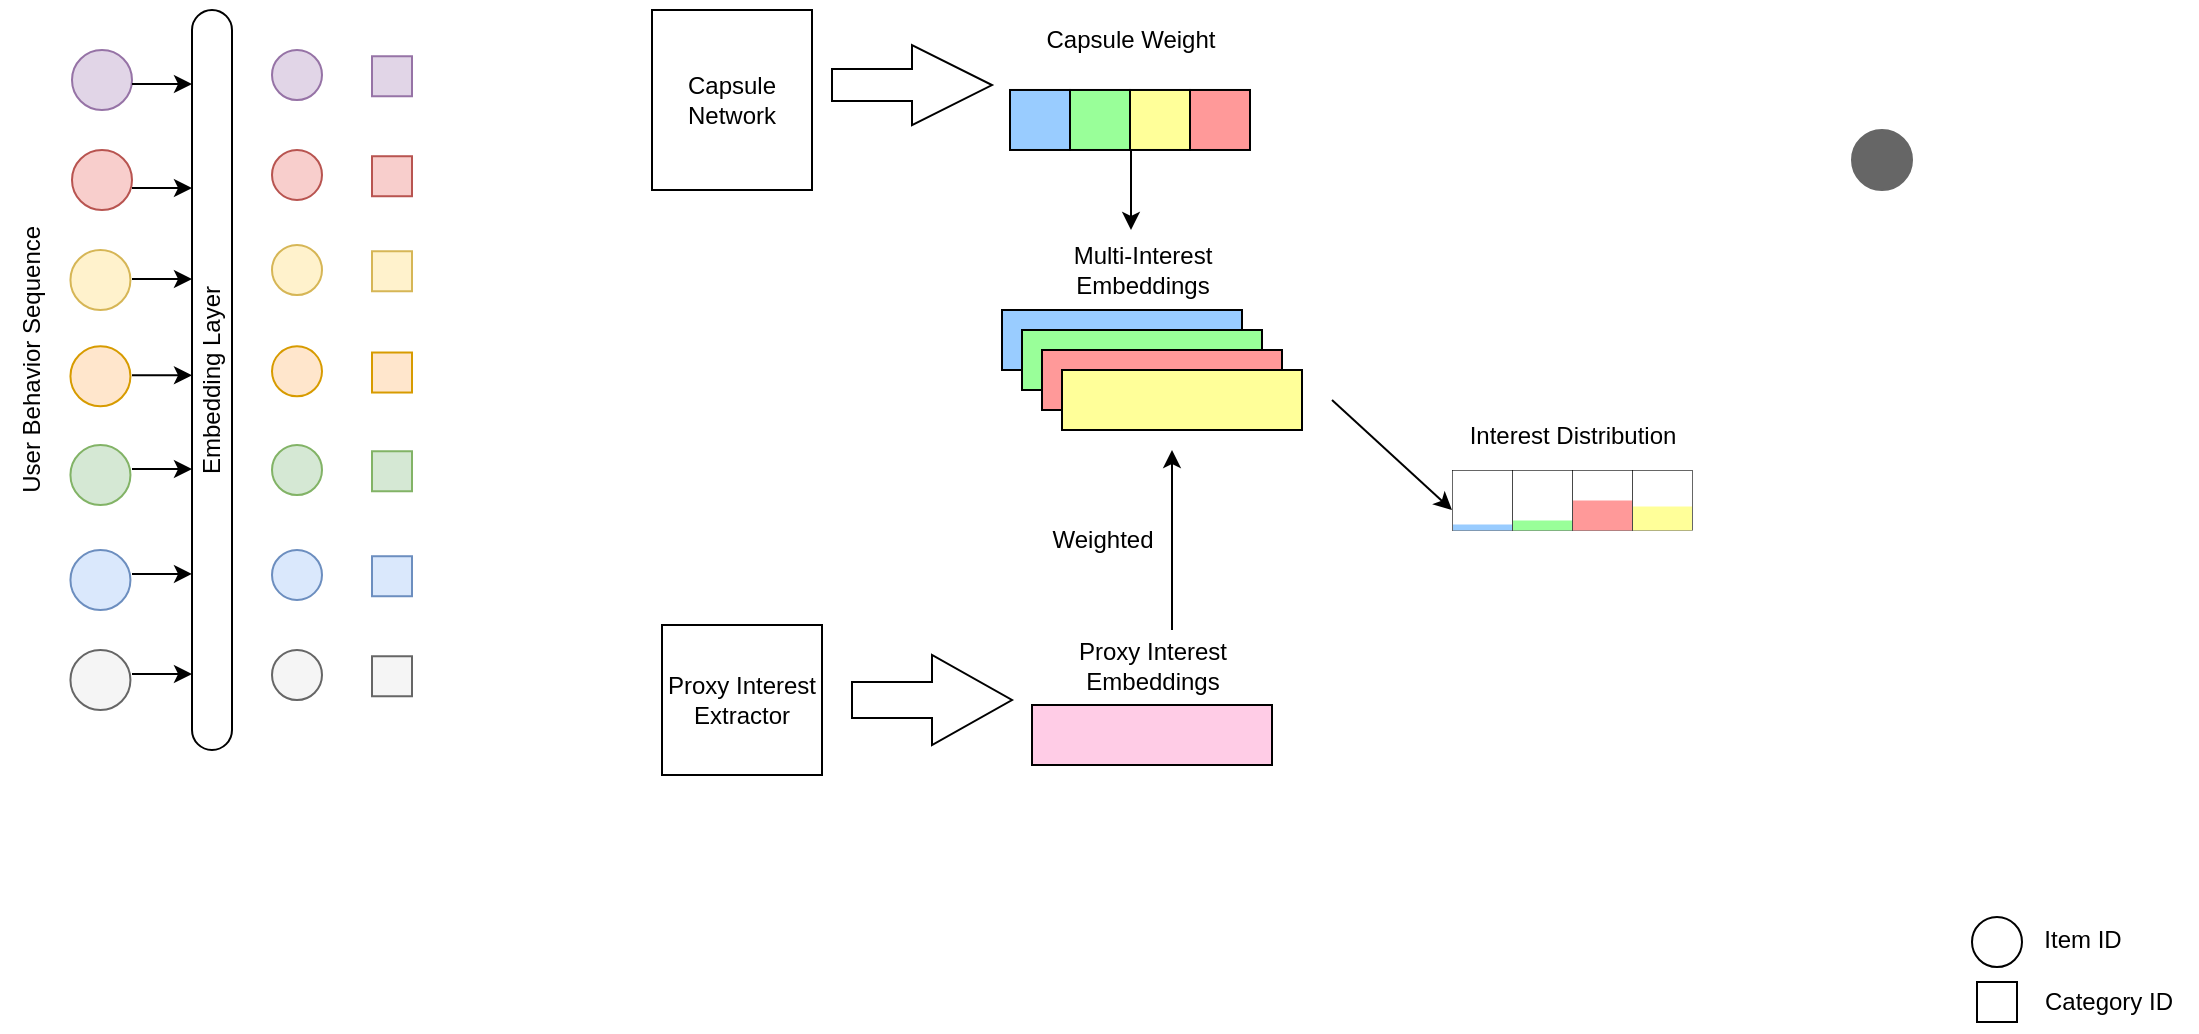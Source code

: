 <mxfile version="24.0.2" type="github">
  <diagram id="xxs9f7XkWUvfaM0idZEA" name="第 1 页">
    <mxGraphModel dx="942" dy="561" grid="1" gridSize="10" guides="1" tooltips="1" connect="1" arrows="1" fold="1" page="1" pageScale="1" pageWidth="1169" pageHeight="827" math="0" shadow="0">
      <root>
        <mxCell id="0" />
        <mxCell id="1" parent="0" />
        <mxCell id="eZbzr1Br7c3N-v60xn89-9" value="" style="ellipse;whiteSpace=wrap;html=1;aspect=fixed;fillColor=#666666;strokeColor=#666666;fontColor=#333333;" parent="1" vertex="1">
          <mxGeometry x="930" y="120" width="30" height="30" as="geometry" />
        </mxCell>
        <mxCell id="eZbzr1Br7c3N-v60xn89-13" value="Capsule Network" style="whiteSpace=wrap;html=1;" parent="1" vertex="1">
          <mxGeometry x="330" y="60" width="80" height="90" as="geometry" />
        </mxCell>
        <mxCell id="eZbzr1Br7c3N-v60xn89-14" value="Proxy Interest Extractor" style="whiteSpace=wrap;html=1;" parent="1" vertex="1">
          <mxGeometry x="335" y="367.5" width="80" height="75" as="geometry" />
        </mxCell>
        <mxCell id="eZbzr1Br7c3N-v60xn89-17" value="" style="html=1;shadow=0;dashed=0;align=center;verticalAlign=middle;shape=mxgraph.arrows2.arrow;dy=0.6;dx=40;notch=0;" parent="1" vertex="1">
          <mxGeometry x="420" y="77.51" width="80" height="40" as="geometry" />
        </mxCell>
        <mxCell id="eZbzr1Br7c3N-v60xn89-18" value="" style="html=1;shadow=0;dashed=0;align=center;verticalAlign=middle;shape=mxgraph.arrows2.arrow;dy=0.6;dx=40;notch=0;" parent="1" vertex="1">
          <mxGeometry x="430" y="382.5" width="80" height="45" as="geometry" />
        </mxCell>
        <mxCell id="eZbzr1Br7c3N-v60xn89-53" value="" style="group" parent="1" vertex="1" connectable="0">
          <mxGeometry x="5.0" y="57.515" width="72.195" height="371.24" as="geometry" />
        </mxCell>
        <mxCell id="eZbzr1Br7c3N-v60xn89-1" value="" style="ellipse;whiteSpace=wrap;html=1;aspect=fixed;fillColor=#e1d5e7;strokeColor=#9673a6;" parent="eZbzr1Br7c3N-v60xn89-53" vertex="1">
          <mxGeometry x="35.0" y="22.485" width="30" height="30" as="geometry" />
        </mxCell>
        <mxCell id="eZbzr1Br7c3N-v60xn89-2" value="" style="ellipse;whiteSpace=wrap;html=1;aspect=fixed;fillColor=#dae8fc;strokeColor=#6c8ebf;" parent="eZbzr1Br7c3N-v60xn89-53" vertex="1">
          <mxGeometry x="34.22" y="272.485" width="30" height="30" as="geometry" />
        </mxCell>
        <mxCell id="eZbzr1Br7c3N-v60xn89-3" value="" style="ellipse;whiteSpace=wrap;html=1;aspect=fixed;fillColor=#f8cecc;strokeColor=#b85450;" parent="eZbzr1Br7c3N-v60xn89-53" vertex="1">
          <mxGeometry x="35.0" y="72.485" width="30" height="30" as="geometry" />
        </mxCell>
        <mxCell id="eZbzr1Br7c3N-v60xn89-4" value="" style="ellipse;whiteSpace=wrap;html=1;aspect=fixed;fillColor=#fff2cc;strokeColor=#d6b656;" parent="eZbzr1Br7c3N-v60xn89-53" vertex="1">
          <mxGeometry x="34.22" y="122.485" width="30" height="30" as="geometry" />
        </mxCell>
        <mxCell id="eZbzr1Br7c3N-v60xn89-5" value="" style="ellipse;whiteSpace=wrap;html=1;aspect=fixed;fillColor=#ffe6cc;strokeColor=#d79b00;" parent="eZbzr1Br7c3N-v60xn89-53" vertex="1">
          <mxGeometry x="34.22" y="170.615" width="30" height="30" as="geometry" />
        </mxCell>
        <mxCell id="eZbzr1Br7c3N-v60xn89-6" value="" style="ellipse;whiteSpace=wrap;html=1;aspect=fixed;fillColor=#d5e8d4;strokeColor=#82b366;" parent="eZbzr1Br7c3N-v60xn89-53" vertex="1">
          <mxGeometry x="34.22" y="219.985" width="30" height="30" as="geometry" />
        </mxCell>
        <mxCell id="eZbzr1Br7c3N-v60xn89-8" value="" style="ellipse;whiteSpace=wrap;html=1;aspect=fixed;fillColor=#f5f5f5;fontColor=#333333;strokeColor=#666666;" parent="eZbzr1Br7c3N-v60xn89-53" vertex="1">
          <mxGeometry x="34.22" y="322.485" width="30" height="30" as="geometry" />
        </mxCell>
        <mxCell id="eZbzr1Br7c3N-v60xn89-15" value="User Behavior Sequence" style="text;html=1;align=center;verticalAlign=middle;resizable=0;points=[];autosize=1;strokeColor=none;fillColor=none;rotation=-90;" parent="eZbzr1Br7c3N-v60xn89-53" vertex="1">
          <mxGeometry x="-65" y="162.645" width="160" height="30" as="geometry" />
        </mxCell>
        <mxCell id="eZbzr1Br7c3N-v60xn89-118" value="" style="endArrow=classic;html=1;rounded=0;" parent="eZbzr1Br7c3N-v60xn89-53" edge="1">
          <mxGeometry width="50" height="50" relative="1" as="geometry">
            <mxPoint x="65" y="136.985" as="sourcePoint" />
            <mxPoint x="95" y="136.985" as="targetPoint" />
          </mxGeometry>
        </mxCell>
        <mxCell id="eZbzr1Br7c3N-v60xn89-54" value="" style="group" parent="1" vertex="1" connectable="0">
          <mxGeometry x="500" y="55" width="140" height="100" as="geometry" />
        </mxCell>
        <mxCell id="eZbzr1Br7c3N-v60xn89-40" value="Capsule Weight" style="text;html=1;align=center;verticalAlign=middle;resizable=0;points=[];autosize=1;strokeColor=none;fillColor=none;container=0;" parent="eZbzr1Br7c3N-v60xn89-54" vertex="1">
          <mxGeometry x="14" y="5" width="110" height="30" as="geometry" />
        </mxCell>
        <mxCell id="eZbzr1Br7c3N-v60xn89-141" value="" style="group" parent="eZbzr1Br7c3N-v60xn89-54" vertex="1" connectable="0">
          <mxGeometry x="9" y="44.99" width="120" height="30" as="geometry" />
        </mxCell>
        <mxCell id="eZbzr1Br7c3N-v60xn89-137" value="" style="whiteSpace=wrap;html=1;aspect=fixed;fillColor=#99CCFF;" parent="eZbzr1Br7c3N-v60xn89-141" vertex="1">
          <mxGeometry width="30" height="30" as="geometry" />
        </mxCell>
        <mxCell id="eZbzr1Br7c3N-v60xn89-138" value="" style="whiteSpace=wrap;html=1;aspect=fixed;fillColor=#99FF99;" parent="eZbzr1Br7c3N-v60xn89-141" vertex="1">
          <mxGeometry x="30" width="30" height="30" as="geometry" />
        </mxCell>
        <mxCell id="eZbzr1Br7c3N-v60xn89-139" value="" style="whiteSpace=wrap;html=1;aspect=fixed;fillColor=#FFFF99;" parent="eZbzr1Br7c3N-v60xn89-141" vertex="1">
          <mxGeometry x="60" width="30" height="30" as="geometry" />
        </mxCell>
        <mxCell id="eZbzr1Br7c3N-v60xn89-140" value="" style="whiteSpace=wrap;html=1;aspect=fixed;fillColor=#FF9999;" parent="eZbzr1Br7c3N-v60xn89-141" vertex="1">
          <mxGeometry x="90" width="30" height="30" as="geometry" />
        </mxCell>
        <mxCell id="eZbzr1Br7c3N-v60xn89-142" value="" style="endArrow=classic;html=1;rounded=0;" parent="eZbzr1Br7c3N-v60xn89-54" edge="1">
          <mxGeometry width="50" height="50" relative="1" as="geometry">
            <mxPoint x="69.5" y="74.99" as="sourcePoint" />
            <mxPoint x="69.5" y="114.99" as="targetPoint" />
            <Array as="points">
              <mxPoint x="69.5" y="104.99" />
            </Array>
          </mxGeometry>
        </mxCell>
        <mxCell id="eZbzr1Br7c3N-v60xn89-55" value="" style="group" parent="1" vertex="1" connectable="0">
          <mxGeometry x="520" y="367.5" width="120" height="70" as="geometry" />
        </mxCell>
        <mxCell id="eZbzr1Br7c3N-v60xn89-51" value="" style="rounded=0;whiteSpace=wrap;html=1;fillColor=#FFCCE6;fontColor=#ffffff;strokeColor=default;direction=west;flipH=0;flipV=1;" parent="eZbzr1Br7c3N-v60xn89-55" vertex="1">
          <mxGeometry y="40" width="120" height="30" as="geometry" />
        </mxCell>
        <mxCell id="eZbzr1Br7c3N-v60xn89-52" value="Proxy Interest&lt;div&gt;Embeddings&lt;/div&gt;" style="text;html=1;align=center;verticalAlign=middle;resizable=0;points=[];autosize=1;strokeColor=none;fillColor=none;" parent="eZbzr1Br7c3N-v60xn89-55" vertex="1">
          <mxGeometry x="10" width="100" height="40" as="geometry" />
        </mxCell>
        <mxCell id="eZbzr1Br7c3N-v60xn89-56" value="" style="endArrow=classic;html=1;rounded=0;" parent="1" edge="1">
          <mxGeometry width="50" height="50" relative="1" as="geometry">
            <mxPoint x="590" y="370" as="sourcePoint" />
            <mxPoint x="590" y="280" as="targetPoint" />
          </mxGeometry>
        </mxCell>
        <mxCell id="eZbzr1Br7c3N-v60xn89-57" value="Weighted" style="text;html=1;align=center;verticalAlign=middle;resizable=0;points=[];autosize=1;strokeColor=none;fillColor=none;" parent="1" vertex="1">
          <mxGeometry x="520" y="310" width="70" height="30" as="geometry" />
        </mxCell>
        <mxCell id="eZbzr1Br7c3N-v60xn89-58" value="" style="group" parent="1" vertex="1" connectable="0">
          <mxGeometry x="505" y="170" width="150" height="100" as="geometry" />
        </mxCell>
        <mxCell id="eZbzr1Br7c3N-v60xn89-59" value="Multi-Interest&lt;div&gt;Embeddings&lt;/div&gt;" style="text;html=1;align=center;verticalAlign=middle;resizable=0;points=[];autosize=1;strokeColor=none;fillColor=none;container=0;" parent="eZbzr1Br7c3N-v60xn89-58" vertex="1">
          <mxGeometry x="25" width="90" height="40" as="geometry" />
        </mxCell>
        <mxCell id="eZbzr1Br7c3N-v60xn89-60" value="" style="rounded=0;whiteSpace=wrap;html=1;fillColor=#99CCFF;fontColor=#ffffff;strokeColor=default;direction=west;flipH=0;flipV=1;container=0;" parent="eZbzr1Br7c3N-v60xn89-58" vertex="1">
          <mxGeometry y="40" width="120" height="30" as="geometry" />
        </mxCell>
        <mxCell id="eZbzr1Br7c3N-v60xn89-61" value="" style="rounded=0;whiteSpace=wrap;html=1;fillColor=#99FF99;fontColor=#ffffff;strokeColor=default;direction=west;flipH=0;flipV=1;container=0;" parent="eZbzr1Br7c3N-v60xn89-58" vertex="1">
          <mxGeometry x="10" y="50" width="120" height="30" as="geometry" />
        </mxCell>
        <mxCell id="eZbzr1Br7c3N-v60xn89-62" value="" style="rounded=0;whiteSpace=wrap;html=1;fillColor=#FF9999;strokeColor=default;direction=west;flipH=0;flipV=1;container=0;" parent="eZbzr1Br7c3N-v60xn89-58" vertex="1">
          <mxGeometry x="20" y="60" width="120" height="30" as="geometry" />
        </mxCell>
        <mxCell id="eZbzr1Br7c3N-v60xn89-63" value="" style="rounded=0;whiteSpace=wrap;html=1;fillColor=#FFFF99;strokeColor=default;direction=west;flipH=0;flipV=1;container=0;" parent="eZbzr1Br7c3N-v60xn89-58" vertex="1">
          <mxGeometry x="30" y="70" width="120" height="30" as="geometry" />
        </mxCell>
        <mxCell id="eZbzr1Br7c3N-v60xn89-99" value="" style="ellipse;whiteSpace=wrap;html=1;aspect=fixed;" parent="1" vertex="1">
          <mxGeometry x="990" y="513.5" width="25" height="25" as="geometry" />
        </mxCell>
        <mxCell id="eZbzr1Br7c3N-v60xn89-100" value="" style="whiteSpace=wrap;html=1;aspect=fixed;" parent="1" vertex="1">
          <mxGeometry x="992.5" y="546" width="20" height="20" as="geometry" />
        </mxCell>
        <mxCell id="eZbzr1Br7c3N-v60xn89-101" value="Item ID" style="text;html=1;align=center;verticalAlign=middle;resizable=0;points=[];autosize=1;strokeColor=none;fillColor=none;" parent="1" vertex="1">
          <mxGeometry x="1015" y="510" width="60" height="30" as="geometry" />
        </mxCell>
        <mxCell id="eZbzr1Br7c3N-v60xn89-102" value="Category ID" style="text;html=1;align=center;verticalAlign=middle;resizable=0;points=[];autosize=1;strokeColor=none;fillColor=none;" parent="1" vertex="1">
          <mxGeometry x="1012.5" y="541" width="90" height="30" as="geometry" />
        </mxCell>
        <mxCell id="eZbzr1Br7c3N-v60xn89-103" value="Embedding Layer" style="rounded=1;whiteSpace=wrap;html=1;arcSize=50;direction=west;rotation=-90;" parent="1" vertex="1">
          <mxGeometry x="-75" y="235" width="370" height="20" as="geometry" />
        </mxCell>
        <mxCell id="eZbzr1Br7c3N-v60xn89-111" value="" style="endArrow=classic;html=1;rounded=0;" parent="1" edge="1">
          <mxGeometry width="50" height="50" relative="1" as="geometry">
            <mxPoint x="70" y="97.01" as="sourcePoint" />
            <mxPoint x="100" y="97.01" as="targetPoint" />
          </mxGeometry>
        </mxCell>
        <mxCell id="eZbzr1Br7c3N-v60xn89-116" value="" style="endArrow=classic;html=1;rounded=0;" parent="1" edge="1">
          <mxGeometry width="50" height="50" relative="1" as="geometry">
            <mxPoint x="70" y="149" as="sourcePoint" />
            <mxPoint x="100" y="149" as="targetPoint" />
          </mxGeometry>
        </mxCell>
        <mxCell id="eZbzr1Br7c3N-v60xn89-119" value="" style="endArrow=classic;html=1;rounded=0;" parent="1" edge="1">
          <mxGeometry width="50" height="50" relative="1" as="geometry">
            <mxPoint x="70" y="242.64" as="sourcePoint" />
            <mxPoint x="100" y="242.64" as="targetPoint" />
          </mxGeometry>
        </mxCell>
        <mxCell id="eZbzr1Br7c3N-v60xn89-120" value="" style="endArrow=classic;html=1;rounded=0;" parent="1" edge="1">
          <mxGeometry width="50" height="50" relative="1" as="geometry">
            <mxPoint x="70" y="289.5" as="sourcePoint" />
            <mxPoint x="100" y="289.5" as="targetPoint" />
          </mxGeometry>
        </mxCell>
        <mxCell id="eZbzr1Br7c3N-v60xn89-121" value="" style="endArrow=classic;html=1;rounded=0;" parent="1" edge="1">
          <mxGeometry width="50" height="50" relative="1" as="geometry">
            <mxPoint x="70" y="341.99" as="sourcePoint" />
            <mxPoint x="100" y="341.99" as="targetPoint" />
          </mxGeometry>
        </mxCell>
        <mxCell id="eZbzr1Br7c3N-v60xn89-122" value="" style="endArrow=classic;html=1;rounded=0;" parent="1" edge="1">
          <mxGeometry width="50" height="50" relative="1" as="geometry">
            <mxPoint x="70" y="392" as="sourcePoint" />
            <mxPoint x="100" y="392" as="targetPoint" />
          </mxGeometry>
        </mxCell>
        <mxCell id="eZbzr1Br7c3N-v60xn89-128" value="" style="group" parent="1" vertex="1" connectable="0">
          <mxGeometry x="190" y="83.13" width="20" height="320" as="geometry" />
        </mxCell>
        <mxCell id="eZbzr1Br7c3N-v60xn89-65" value="" style="whiteSpace=wrap;html=1;aspect=fixed;fillColor=#e1d5e7;strokeColor=#9673a6;container=0;" parent="eZbzr1Br7c3N-v60xn89-128" vertex="1">
          <mxGeometry width="20" height="20" as="geometry" />
        </mxCell>
        <mxCell id="eZbzr1Br7c3N-v60xn89-79" value="" style="whiteSpace=wrap;html=1;aspect=fixed;fillColor=#f8cecc;strokeColor=#b85450;container=0;" parent="eZbzr1Br7c3N-v60xn89-128" vertex="1">
          <mxGeometry y="49.99" width="20" height="20" as="geometry" />
        </mxCell>
        <mxCell id="eZbzr1Br7c3N-v60xn89-83" value="" style="whiteSpace=wrap;html=1;aspect=fixed;fillColor=#dae8fc;strokeColor=#6c8ebf;container=0;" parent="eZbzr1Br7c3N-v60xn89-128" vertex="1">
          <mxGeometry y="249.99" width="20" height="20" as="geometry" />
        </mxCell>
        <mxCell id="eZbzr1Br7c3N-v60xn89-86" value="" style="whiteSpace=wrap;html=1;aspect=fixed;fillColor=#fff2cc;strokeColor=#d6b656;container=0;" parent="eZbzr1Br7c3N-v60xn89-128" vertex="1">
          <mxGeometry y="97.5" width="20" height="20" as="geometry" />
        </mxCell>
        <mxCell id="eZbzr1Br7c3N-v60xn89-89" value="" style="whiteSpace=wrap;html=1;aspect=fixed;fillColor=#d5e8d4;strokeColor=#82b366;container=0;" parent="eZbzr1Br7c3N-v60xn89-128" vertex="1">
          <mxGeometry y="197.5" width="20" height="20" as="geometry" />
        </mxCell>
        <mxCell id="eZbzr1Br7c3N-v60xn89-92" value="" style="whiteSpace=wrap;html=1;aspect=fixed;fillColor=#ffe6cc;strokeColor=#d79b00;container=0;" parent="eZbzr1Br7c3N-v60xn89-128" vertex="1">
          <mxGeometry y="148.13" width="20" height="20" as="geometry" />
        </mxCell>
        <mxCell id="eZbzr1Br7c3N-v60xn89-95" value="" style="whiteSpace=wrap;html=1;aspect=fixed;fillColor=#f5f5f5;strokeColor=#666666;fontColor=#333333;container=0;" parent="eZbzr1Br7c3N-v60xn89-128" vertex="1">
          <mxGeometry y="300" width="20" height="20" as="geometry" />
        </mxCell>
        <mxCell id="eZbzr1Br7c3N-v60xn89-129" value="" style="group" parent="1" vertex="1" connectable="0">
          <mxGeometry x="140" y="80" width="25" height="325" as="geometry" />
        </mxCell>
        <mxCell id="eZbzr1Br7c3N-v60xn89-64" value="" style="ellipse;whiteSpace=wrap;html=1;aspect=fixed;fillColor=#e1d5e7;strokeColor=#9673a6;container=0;" parent="eZbzr1Br7c3N-v60xn89-129" vertex="1">
          <mxGeometry width="25" height="25" as="geometry" />
        </mxCell>
        <mxCell id="eZbzr1Br7c3N-v60xn89-78" value="" style="ellipse;whiteSpace=wrap;html=1;aspect=fixed;fillColor=#f8cecc;strokeColor=#b85450;container=0;" parent="eZbzr1Br7c3N-v60xn89-129" vertex="1">
          <mxGeometry y="49.99" width="25" height="25" as="geometry" />
        </mxCell>
        <mxCell id="eZbzr1Br7c3N-v60xn89-82" value="" style="ellipse;whiteSpace=wrap;html=1;aspect=fixed;fillColor=#dae8fc;strokeColor=#6c8ebf;container=0;" parent="eZbzr1Br7c3N-v60xn89-129" vertex="1">
          <mxGeometry y="249.99" width="25" height="25" as="geometry" />
        </mxCell>
        <mxCell id="eZbzr1Br7c3N-v60xn89-85" value="" style="ellipse;whiteSpace=wrap;html=1;aspect=fixed;fillColor=#fff2cc;strokeColor=#d6b656;container=0;" parent="eZbzr1Br7c3N-v60xn89-129" vertex="1">
          <mxGeometry y="97.5" width="25" height="25" as="geometry" />
        </mxCell>
        <mxCell id="eZbzr1Br7c3N-v60xn89-88" value="" style="ellipse;whiteSpace=wrap;html=1;aspect=fixed;fillColor=#d5e8d4;strokeColor=#82b366;container=0;" parent="eZbzr1Br7c3N-v60xn89-129" vertex="1">
          <mxGeometry y="197.5" width="25" height="25" as="geometry" />
        </mxCell>
        <mxCell id="eZbzr1Br7c3N-v60xn89-91" value="" style="ellipse;whiteSpace=wrap;html=1;aspect=fixed;fillColor=#ffe6cc;strokeColor=#d79b00;container=0;" parent="eZbzr1Br7c3N-v60xn89-129" vertex="1">
          <mxGeometry y="148.13" width="25" height="25" as="geometry" />
        </mxCell>
        <mxCell id="eZbzr1Br7c3N-v60xn89-94" value="" style="ellipse;whiteSpace=wrap;html=1;aspect=fixed;fillColor=#f5f5f5;strokeColor=#666666;fontColor=#333333;container=0;" parent="eZbzr1Br7c3N-v60xn89-129" vertex="1">
          <mxGeometry y="300" width="25" height="25" as="geometry" />
        </mxCell>
        <mxCell id="eZbzr1Br7c3N-v60xn89-143" value="" style="endArrow=classic;html=1;rounded=0;" parent="1" edge="1">
          <mxGeometry width="50" height="50" relative="1" as="geometry">
            <mxPoint x="670" y="255" as="sourcePoint" />
            <mxPoint x="730" y="310" as="targetPoint" />
          </mxGeometry>
        </mxCell>
        <mxCell id="2vjCo2IcNoUnDBzv9IQX-26" value="" style="group" vertex="1" connectable="0" parent="1">
          <mxGeometry x="730" y="290" width="120" height="30" as="geometry" />
        </mxCell>
        <mxCell id="2vjCo2IcNoUnDBzv9IQX-22" value="" style="group" vertex="1" connectable="0" parent="2vjCo2IcNoUnDBzv9IQX-26">
          <mxGeometry width="30" height="30" as="geometry" />
        </mxCell>
        <mxCell id="2vjCo2IcNoUnDBzv9IQX-8" value="" style="rounded=0;whiteSpace=wrap;html=1;strokeWidth=0.3;strokeColor=default;" vertex="1" parent="2vjCo2IcNoUnDBzv9IQX-22">
          <mxGeometry width="30" height="30" as="geometry" />
        </mxCell>
        <mxCell id="2vjCo2IcNoUnDBzv9IQX-7" value="" style="whiteSpace=wrap;html=1;fillColor=#99CCFF;strokeColor=none;strokeWidth=0.5;" vertex="1" parent="2vjCo2IcNoUnDBzv9IQX-22">
          <mxGeometry x="0.25" y="27" width="29.5" height="3" as="geometry" />
        </mxCell>
        <mxCell id="2vjCo2IcNoUnDBzv9IQX-23" value="" style="group" vertex="1" connectable="0" parent="2vjCo2IcNoUnDBzv9IQX-26">
          <mxGeometry x="30" width="30" height="30" as="geometry" />
        </mxCell>
        <mxCell id="2vjCo2IcNoUnDBzv9IQX-18" value="" style="rounded=0;whiteSpace=wrap;html=1;strokeWidth=0.3;strokeColor=default;" vertex="1" parent="2vjCo2IcNoUnDBzv9IQX-23">
          <mxGeometry width="30" height="30" as="geometry" />
        </mxCell>
        <mxCell id="2vjCo2IcNoUnDBzv9IQX-19" value="" style="whiteSpace=wrap;html=1;fillColor=#99FF99;strokeColor=none;strokeWidth=0.5;" vertex="1" parent="2vjCo2IcNoUnDBzv9IQX-23">
          <mxGeometry x="0.25" y="25" width="29.5" height="5" as="geometry" />
        </mxCell>
        <mxCell id="2vjCo2IcNoUnDBzv9IQX-24" value="" style="group" vertex="1" connectable="0" parent="2vjCo2IcNoUnDBzv9IQX-26">
          <mxGeometry x="60" width="30" height="30" as="geometry" />
        </mxCell>
        <mxCell id="2vjCo2IcNoUnDBzv9IQX-16" value="" style="rounded=0;whiteSpace=wrap;html=1;strokeWidth=0.3;strokeColor=default;" vertex="1" parent="2vjCo2IcNoUnDBzv9IQX-24">
          <mxGeometry width="30" height="30" as="geometry" />
        </mxCell>
        <mxCell id="2vjCo2IcNoUnDBzv9IQX-17" value="" style="whiteSpace=wrap;html=1;fillColor=#FF9999;strokeColor=none;strokeWidth=0.5;" vertex="1" parent="2vjCo2IcNoUnDBzv9IQX-24">
          <mxGeometry x="0.25" y="15" width="29.5" height="15" as="geometry" />
        </mxCell>
        <mxCell id="2vjCo2IcNoUnDBzv9IQX-25" value="" style="group" vertex="1" connectable="0" parent="2vjCo2IcNoUnDBzv9IQX-26">
          <mxGeometry x="90" width="30" height="30" as="geometry" />
        </mxCell>
        <mxCell id="2vjCo2IcNoUnDBzv9IQX-20" value="" style="rounded=0;whiteSpace=wrap;html=1;strokeWidth=0.3;strokeColor=default;" vertex="1" parent="2vjCo2IcNoUnDBzv9IQX-25">
          <mxGeometry width="30" height="30" as="geometry" />
        </mxCell>
        <mxCell id="2vjCo2IcNoUnDBzv9IQX-21" value="" style="whiteSpace=wrap;html=1;fillColor=#FFFF99;strokeColor=none;strokeWidth=0.5;" vertex="1" parent="2vjCo2IcNoUnDBzv9IQX-25">
          <mxGeometry x="0.25" y="18" width="29.5" height="12" as="geometry" />
        </mxCell>
        <mxCell id="2vjCo2IcNoUnDBzv9IQX-27" value="Interest Distribution" style="text;html=1;align=center;verticalAlign=middle;resizable=0;points=[];autosize=1;strokeColor=none;fillColor=none;" vertex="1" parent="1">
          <mxGeometry x="725" y="258" width="130" height="30" as="geometry" />
        </mxCell>
      </root>
    </mxGraphModel>
  </diagram>
</mxfile>
